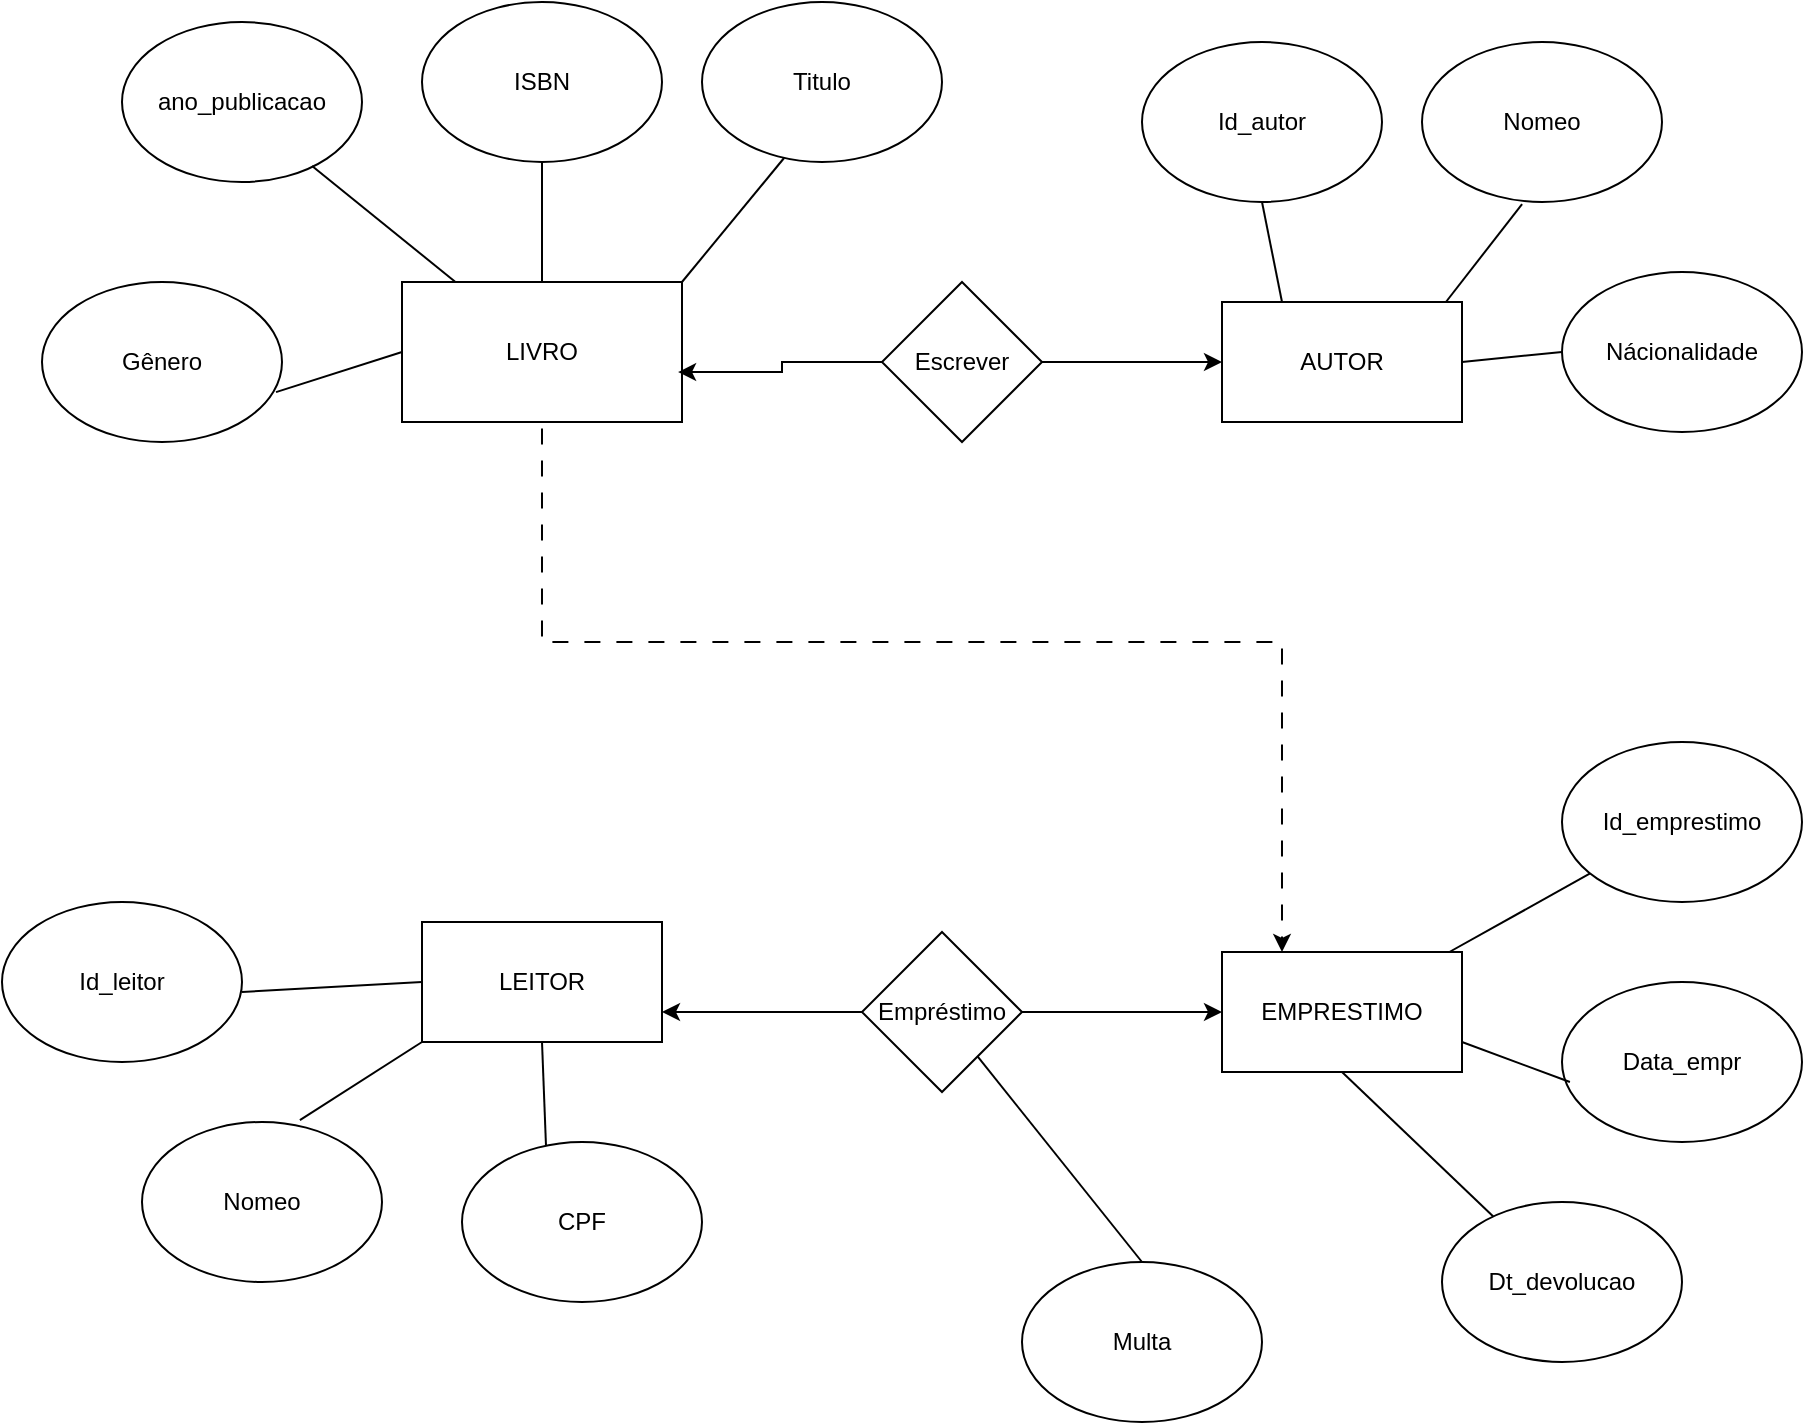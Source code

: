<mxfile version="24.0.6" type="github">
  <diagram name="Página-1" id="QK2LcZiCzAFV9ugIxdjv">
    <mxGraphModel dx="2206" dy="788" grid="1" gridSize="10" guides="1" tooltips="1" connect="1" arrows="1" fold="1" page="1" pageScale="1" pageWidth="827" pageHeight="1169" math="0" shadow="0">
      <root>
        <mxCell id="0" />
        <mxCell id="1" parent="0" />
        <mxCell id="RgMBws80H8EBrG6HxQD1-44" style="edgeStyle=orthogonalEdgeStyle;rounded=0;orthogonalLoop=1;jettySize=auto;html=1;entryX=0.25;entryY=0;entryDx=0;entryDy=0;shadow=0;flowAnimation=1;verticalAlign=middle;textShadow=0;labelBorderColor=none;labelBackgroundColor=default;" edge="1" parent="1" source="RgMBws80H8EBrG6HxQD1-1" target="RgMBws80H8EBrG6HxQD1-4">
          <mxGeometry relative="1" as="geometry">
            <Array as="points">
              <mxPoint x="190" y="370" />
              <mxPoint x="560" y="370" />
            </Array>
          </mxGeometry>
        </mxCell>
        <mxCell id="RgMBws80H8EBrG6HxQD1-1" value="LIVRO" style="rounded=0;whiteSpace=wrap;html=1;" vertex="1" parent="1">
          <mxGeometry x="120" y="190" width="140" height="70" as="geometry" />
        </mxCell>
        <mxCell id="RgMBws80H8EBrG6HxQD1-2" value="AUTOR" style="rounded=0;whiteSpace=wrap;html=1;" vertex="1" parent="1">
          <mxGeometry x="530" y="200" width="120" height="60" as="geometry" />
        </mxCell>
        <mxCell id="RgMBws80H8EBrG6HxQD1-3" value="LEITOR" style="rounded=0;whiteSpace=wrap;html=1;" vertex="1" parent="1">
          <mxGeometry x="130" y="510" width="120" height="60" as="geometry" />
        </mxCell>
        <mxCell id="RgMBws80H8EBrG6HxQD1-4" value="EMPRESTIMO" style="rounded=0;whiteSpace=wrap;html=1;" vertex="1" parent="1">
          <mxGeometry x="530" y="525" width="120" height="60" as="geometry" />
        </mxCell>
        <mxCell id="RgMBws80H8EBrG6HxQD1-5" value="ISBN" style="ellipse;whiteSpace=wrap;html=1;" vertex="1" parent="1">
          <mxGeometry x="130" y="50" width="120" height="80" as="geometry" />
        </mxCell>
        <mxCell id="RgMBws80H8EBrG6HxQD1-6" value="Titulo" style="ellipse;whiteSpace=wrap;html=1;" vertex="1" parent="1">
          <mxGeometry x="270" y="50" width="120" height="80" as="geometry" />
        </mxCell>
        <mxCell id="RgMBws80H8EBrG6HxQD1-7" value="ano_publicacao" style="ellipse;whiteSpace=wrap;html=1;" vertex="1" parent="1">
          <mxGeometry x="-20" y="60" width="120" height="80" as="geometry" />
        </mxCell>
        <mxCell id="RgMBws80H8EBrG6HxQD1-8" value="Gênero" style="ellipse;whiteSpace=wrap;html=1;" vertex="1" parent="1">
          <mxGeometry x="-60" y="190" width="120" height="80" as="geometry" />
        </mxCell>
        <mxCell id="RgMBws80H8EBrG6HxQD1-9" value="" style="endArrow=none;html=1;rounded=0;entryX=0;entryY=0.5;entryDx=0;entryDy=0;exitX=0.975;exitY=0.688;exitDx=0;exitDy=0;exitPerimeter=0;" edge="1" parent="1" source="RgMBws80H8EBrG6HxQD1-8" target="RgMBws80H8EBrG6HxQD1-1">
          <mxGeometry width="50" height="50" relative="1" as="geometry">
            <mxPoint x="50" y="240" as="sourcePoint" />
            <mxPoint x="440" y="390" as="targetPoint" />
            <Array as="points" />
          </mxGeometry>
        </mxCell>
        <mxCell id="RgMBws80H8EBrG6HxQD1-12" value="" style="endArrow=none;html=1;rounded=0;exitX=0.792;exitY=0.9;exitDx=0;exitDy=0;exitPerimeter=0;" edge="1" parent="1" source="RgMBws80H8EBrG6HxQD1-7" target="RgMBws80H8EBrG6HxQD1-1">
          <mxGeometry width="50" height="50" relative="1" as="geometry">
            <mxPoint x="73" y="252" as="sourcePoint" />
            <mxPoint x="130" y="235" as="targetPoint" />
            <Array as="points" />
          </mxGeometry>
        </mxCell>
        <mxCell id="RgMBws80H8EBrG6HxQD1-13" value="" style="endArrow=none;html=1;rounded=0;exitX=0.5;exitY=1;exitDx=0;exitDy=0;entryX=0.5;entryY=0;entryDx=0;entryDy=0;" edge="1" parent="1" source="RgMBws80H8EBrG6HxQD1-5" target="RgMBws80H8EBrG6HxQD1-1">
          <mxGeometry width="50" height="50" relative="1" as="geometry">
            <mxPoint x="85" y="142" as="sourcePoint" />
            <mxPoint x="157" y="200" as="targetPoint" />
            <Array as="points" />
          </mxGeometry>
        </mxCell>
        <mxCell id="RgMBws80H8EBrG6HxQD1-14" value="" style="endArrow=none;html=1;rounded=0;exitX=0.342;exitY=0.975;exitDx=0;exitDy=0;entryX=1;entryY=0;entryDx=0;entryDy=0;exitPerimeter=0;" edge="1" parent="1" source="RgMBws80H8EBrG6HxQD1-6" target="RgMBws80H8EBrG6HxQD1-1">
          <mxGeometry width="50" height="50" relative="1" as="geometry">
            <mxPoint x="200" y="140" as="sourcePoint" />
            <mxPoint x="200" y="200" as="targetPoint" />
            <Array as="points" />
          </mxGeometry>
        </mxCell>
        <mxCell id="RgMBws80H8EBrG6HxQD1-15" value="Id_autor" style="ellipse;whiteSpace=wrap;html=1;" vertex="1" parent="1">
          <mxGeometry x="490" y="70" width="120" height="80" as="geometry" />
        </mxCell>
        <mxCell id="RgMBws80H8EBrG6HxQD1-16" value="Nácionalidade" style="ellipse;whiteSpace=wrap;html=1;" vertex="1" parent="1">
          <mxGeometry x="700" y="185" width="120" height="80" as="geometry" />
        </mxCell>
        <mxCell id="RgMBws80H8EBrG6HxQD1-17" value="Nomeo " style="ellipse;whiteSpace=wrap;html=1;" vertex="1" parent="1">
          <mxGeometry x="630" y="70" width="120" height="80" as="geometry" />
        </mxCell>
        <mxCell id="RgMBws80H8EBrG6HxQD1-18" value="" style="endArrow=none;html=1;rounded=0;exitX=0;exitY=0.5;exitDx=0;exitDy=0;entryX=1;entryY=0.5;entryDx=0;entryDy=0;" edge="1" parent="1" source="RgMBws80H8EBrG6HxQD1-16" target="RgMBws80H8EBrG6HxQD1-2">
          <mxGeometry width="50" height="50" relative="1" as="geometry">
            <mxPoint x="321" y="138" as="sourcePoint" />
            <mxPoint x="270" y="200" as="targetPoint" />
            <Array as="points" />
          </mxGeometry>
        </mxCell>
        <mxCell id="RgMBws80H8EBrG6HxQD1-19" value="" style="endArrow=none;html=1;rounded=0;exitX=0.417;exitY=1.013;exitDx=0;exitDy=0;entryX=0.933;entryY=0;entryDx=0;entryDy=0;entryPerimeter=0;exitPerimeter=0;" edge="1" parent="1" source="RgMBws80H8EBrG6HxQD1-17" target="RgMBws80H8EBrG6HxQD1-2">
          <mxGeometry width="50" height="50" relative="1" as="geometry">
            <mxPoint x="710" y="235" as="sourcePoint" />
            <mxPoint x="660" y="240" as="targetPoint" />
            <Array as="points" />
          </mxGeometry>
        </mxCell>
        <mxCell id="RgMBws80H8EBrG6HxQD1-20" value="" style="endArrow=none;html=1;rounded=0;exitX=0.5;exitY=1;exitDx=0;exitDy=0;entryX=0.25;entryY=0;entryDx=0;entryDy=0;" edge="1" parent="1" source="RgMBws80H8EBrG6HxQD1-15" target="RgMBws80H8EBrG6HxQD1-2">
          <mxGeometry width="50" height="50" relative="1" as="geometry">
            <mxPoint x="690" y="161" as="sourcePoint" />
            <mxPoint x="652" y="210" as="targetPoint" />
            <Array as="points" />
          </mxGeometry>
        </mxCell>
        <mxCell id="RgMBws80H8EBrG6HxQD1-21" value="Id_leitor" style="ellipse;whiteSpace=wrap;html=1;" vertex="1" parent="1">
          <mxGeometry x="-80" y="500" width="120" height="80" as="geometry" />
        </mxCell>
        <mxCell id="RgMBws80H8EBrG6HxQD1-23" value="Nomeo " style="ellipse;whiteSpace=wrap;html=1;" vertex="1" parent="1">
          <mxGeometry x="-10" y="610" width="120" height="80" as="geometry" />
        </mxCell>
        <mxCell id="RgMBws80H8EBrG6HxQD1-24" value="CPF" style="ellipse;whiteSpace=wrap;html=1;" vertex="1" parent="1">
          <mxGeometry x="150" y="620" width="120" height="80" as="geometry" />
        </mxCell>
        <mxCell id="RgMBws80H8EBrG6HxQD1-25" value="Id_emprestimo" style="ellipse;whiteSpace=wrap;html=1;" vertex="1" parent="1">
          <mxGeometry x="700" y="420" width="120" height="80" as="geometry" />
        </mxCell>
        <mxCell id="RgMBws80H8EBrG6HxQD1-26" value="Data_empr" style="ellipse;whiteSpace=wrap;html=1;" vertex="1" parent="1">
          <mxGeometry x="700" y="540" width="120" height="80" as="geometry" />
        </mxCell>
        <mxCell id="RgMBws80H8EBrG6HxQD1-27" value="Dt_devolucao" style="ellipse;whiteSpace=wrap;html=1;" vertex="1" parent="1">
          <mxGeometry x="640" y="650" width="120" height="80" as="geometry" />
        </mxCell>
        <mxCell id="RgMBws80H8EBrG6HxQD1-28" value="Multa" style="ellipse;whiteSpace=wrap;html=1;" vertex="1" parent="1">
          <mxGeometry x="430" y="680" width="120" height="80" as="geometry" />
        </mxCell>
        <mxCell id="RgMBws80H8EBrG6HxQD1-29" value="" style="endArrow=none;html=1;rounded=0;entryX=0;entryY=0.5;entryDx=0;entryDy=0;exitX=0.975;exitY=0.688;exitDx=0;exitDy=0;exitPerimeter=0;" edge="1" parent="1" target="RgMBws80H8EBrG6HxQD1-3">
          <mxGeometry width="50" height="50" relative="1" as="geometry">
            <mxPoint x="40" y="545" as="sourcePoint" />
            <mxPoint x="103" y="525" as="targetPoint" />
            <Array as="points" />
          </mxGeometry>
        </mxCell>
        <mxCell id="RgMBws80H8EBrG6HxQD1-30" value="" style="endArrow=none;html=1;rounded=0;entryX=0;entryY=1;entryDx=0;entryDy=0;exitX=0.658;exitY=-0.012;exitDx=0;exitDy=0;exitPerimeter=0;" edge="1" parent="1" source="RgMBws80H8EBrG6HxQD1-23" target="RgMBws80H8EBrG6HxQD1-3">
          <mxGeometry width="50" height="50" relative="1" as="geometry">
            <mxPoint x="50" y="555" as="sourcePoint" />
            <mxPoint x="140" y="550" as="targetPoint" />
            <Array as="points" />
          </mxGeometry>
        </mxCell>
        <mxCell id="RgMBws80H8EBrG6HxQD1-31" value="" style="endArrow=none;html=1;rounded=0;entryX=0.5;entryY=1;entryDx=0;entryDy=0;exitX=0.35;exitY=0.025;exitDx=0;exitDy=0;exitPerimeter=0;" edge="1" parent="1" source="RgMBws80H8EBrG6HxQD1-24" target="RgMBws80H8EBrG6HxQD1-3">
          <mxGeometry width="50" height="50" relative="1" as="geometry">
            <mxPoint x="79" y="619" as="sourcePoint" />
            <mxPoint x="140" y="580" as="targetPoint" />
            <Array as="points" />
          </mxGeometry>
        </mxCell>
        <mxCell id="RgMBws80H8EBrG6HxQD1-32" value="" style="endArrow=none;html=1;rounded=0;exitX=0.5;exitY=0;exitDx=0;exitDy=0;" edge="1" parent="1" source="RgMBws80H8EBrG6HxQD1-28" target="RgMBws80H8EBrG6HxQD1-39">
          <mxGeometry width="50" height="50" relative="1" as="geometry">
            <mxPoint x="562" y="637" as="sourcePoint" />
            <mxPoint x="560" y="585" as="targetPoint" />
            <Array as="points" />
          </mxGeometry>
        </mxCell>
        <mxCell id="RgMBws80H8EBrG6HxQD1-33" value="" style="endArrow=none;html=1;rounded=0;entryX=0.5;entryY=1;entryDx=0;entryDy=0;" edge="1" parent="1" source="RgMBws80H8EBrG6HxQD1-27" target="RgMBws80H8EBrG6HxQD1-4">
          <mxGeometry width="50" height="50" relative="1" as="geometry">
            <mxPoint x="550" y="680" as="sourcePoint" />
            <mxPoint x="570" y="595" as="targetPoint" />
            <Array as="points" />
          </mxGeometry>
        </mxCell>
        <mxCell id="RgMBws80H8EBrG6HxQD1-34" value="" style="endArrow=none;html=1;rounded=0;entryX=1;entryY=0.75;entryDx=0;entryDy=0;exitX=0.033;exitY=0.625;exitDx=0;exitDy=0;exitPerimeter=0;" edge="1" parent="1" source="RgMBws80H8EBrG6HxQD1-26" target="RgMBws80H8EBrG6HxQD1-4">
          <mxGeometry width="50" height="50" relative="1" as="geometry">
            <mxPoint x="676" y="667" as="sourcePoint" />
            <mxPoint x="600" y="595" as="targetPoint" />
            <Array as="points" />
          </mxGeometry>
        </mxCell>
        <mxCell id="RgMBws80H8EBrG6HxQD1-35" value="" style="endArrow=none;html=1;rounded=0;" edge="1" parent="1" source="RgMBws80H8EBrG6HxQD1-25" target="RgMBws80H8EBrG6HxQD1-4">
          <mxGeometry width="50" height="50" relative="1" as="geometry">
            <mxPoint x="714" y="600" as="sourcePoint" />
            <mxPoint x="660" y="580" as="targetPoint" />
            <Array as="points" />
          </mxGeometry>
        </mxCell>
        <mxCell id="RgMBws80H8EBrG6HxQD1-43" style="edgeStyle=orthogonalEdgeStyle;rounded=0;orthogonalLoop=1;jettySize=auto;html=1;" edge="1" parent="1" source="RgMBws80H8EBrG6HxQD1-38" target="RgMBws80H8EBrG6HxQD1-2">
          <mxGeometry relative="1" as="geometry" />
        </mxCell>
        <mxCell id="RgMBws80H8EBrG6HxQD1-38" value="Escrever" style="rhombus;whiteSpace=wrap;html=1;" vertex="1" parent="1">
          <mxGeometry x="360" y="190" width="80" height="80" as="geometry" />
        </mxCell>
        <mxCell id="RgMBws80H8EBrG6HxQD1-40" style="edgeStyle=orthogonalEdgeStyle;rounded=0;orthogonalLoop=1;jettySize=auto;html=1;entryX=1;entryY=0.75;entryDx=0;entryDy=0;" edge="1" parent="1" source="RgMBws80H8EBrG6HxQD1-39" target="RgMBws80H8EBrG6HxQD1-3">
          <mxGeometry relative="1" as="geometry" />
        </mxCell>
        <mxCell id="RgMBws80H8EBrG6HxQD1-41" style="edgeStyle=orthogonalEdgeStyle;rounded=0;orthogonalLoop=1;jettySize=auto;html=1;entryX=0;entryY=0.5;entryDx=0;entryDy=0;" edge="1" parent="1" source="RgMBws80H8EBrG6HxQD1-39" target="RgMBws80H8EBrG6HxQD1-4">
          <mxGeometry relative="1" as="geometry" />
        </mxCell>
        <mxCell id="RgMBws80H8EBrG6HxQD1-39" value="Empréstimo" style="rhombus;whiteSpace=wrap;html=1;" vertex="1" parent="1">
          <mxGeometry x="350" y="515" width="80" height="80" as="geometry" />
        </mxCell>
        <mxCell id="RgMBws80H8EBrG6HxQD1-42" style="edgeStyle=orthogonalEdgeStyle;rounded=0;orthogonalLoop=1;jettySize=auto;html=1;entryX=0.986;entryY=0.643;entryDx=0;entryDy=0;entryPerimeter=0;" edge="1" parent="1" source="RgMBws80H8EBrG6HxQD1-38" target="RgMBws80H8EBrG6HxQD1-1">
          <mxGeometry relative="1" as="geometry" />
        </mxCell>
      </root>
    </mxGraphModel>
  </diagram>
</mxfile>
